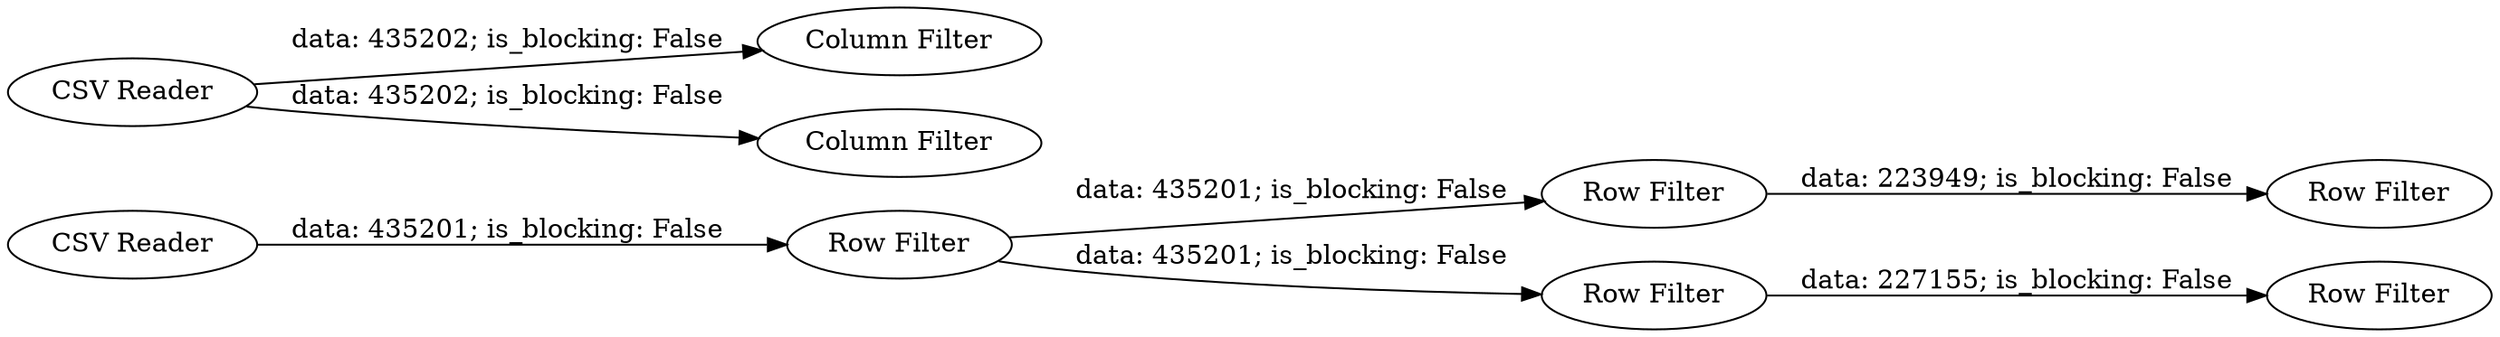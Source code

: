 digraph {
	"3588368491882751255_4" [label="Row Filter"]
	"3588368491882751255_6" [label="Row Filter"]
	"3588368491882751255_3" [label="Row Filter"]
	"3588368491882751255_9" [label="Column Filter"]
	"3588368491882751255_2" [label="Row Filter"]
	"3588368491882751255_8" [label="Column Filter"]
	"3588368491882751255_1" [label="CSV Reader"]
	"3588368491882751255_5" [label="Row Filter"]
	"3588368491882751255_7" [label="CSV Reader"]
	"3588368491882751255_3" -> "3588368491882751255_5" [label="data: 227155; is_blocking: False"]
	"3588368491882751255_7" -> "3588368491882751255_8" [label="data: 435202; is_blocking: False"]
	"3588368491882751255_2" -> "3588368491882751255_3" [label="data: 435201; is_blocking: False"]
	"3588368491882751255_4" -> "3588368491882751255_6" [label="data: 223949; is_blocking: False"]
	"3588368491882751255_2" -> "3588368491882751255_4" [label="data: 435201; is_blocking: False"]
	"3588368491882751255_1" -> "3588368491882751255_2" [label="data: 435201; is_blocking: False"]
	"3588368491882751255_7" -> "3588368491882751255_9" [label="data: 435202; is_blocking: False"]
	rankdir=LR
}
